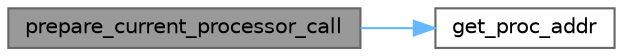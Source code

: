 digraph "prepare_current_processor_call"
{
 // LATEX_PDF_SIZE
  bgcolor="transparent";
  edge [fontname=Helvetica,fontsize=10,labelfontname=Helvetica,labelfontsize=10];
  node [fontname=Helvetica,fontsize=10,shape=box,height=0.2,width=0.4];
  rankdir="LR";
  Node1 [id="Node000001",label="prepare_current_processor_call",height=0.2,width=0.4,color="gray40", fillcolor="grey60", style="filled", fontcolor="black",tooltip=" "];
  Node1 -> Node2 [id="edge2_Node000001_Node000002",color="steelblue1",style="solid",tooltip=" "];
  Node2 [id="Node000002",label="get_proc_addr",height=0.2,width=0.4,color="grey40", fillcolor="white", style="filled",URL="$dllmain_8cpp.html#a1a5c1a36f73a415fb69283a98c91f25a",tooltip=" "];
}

